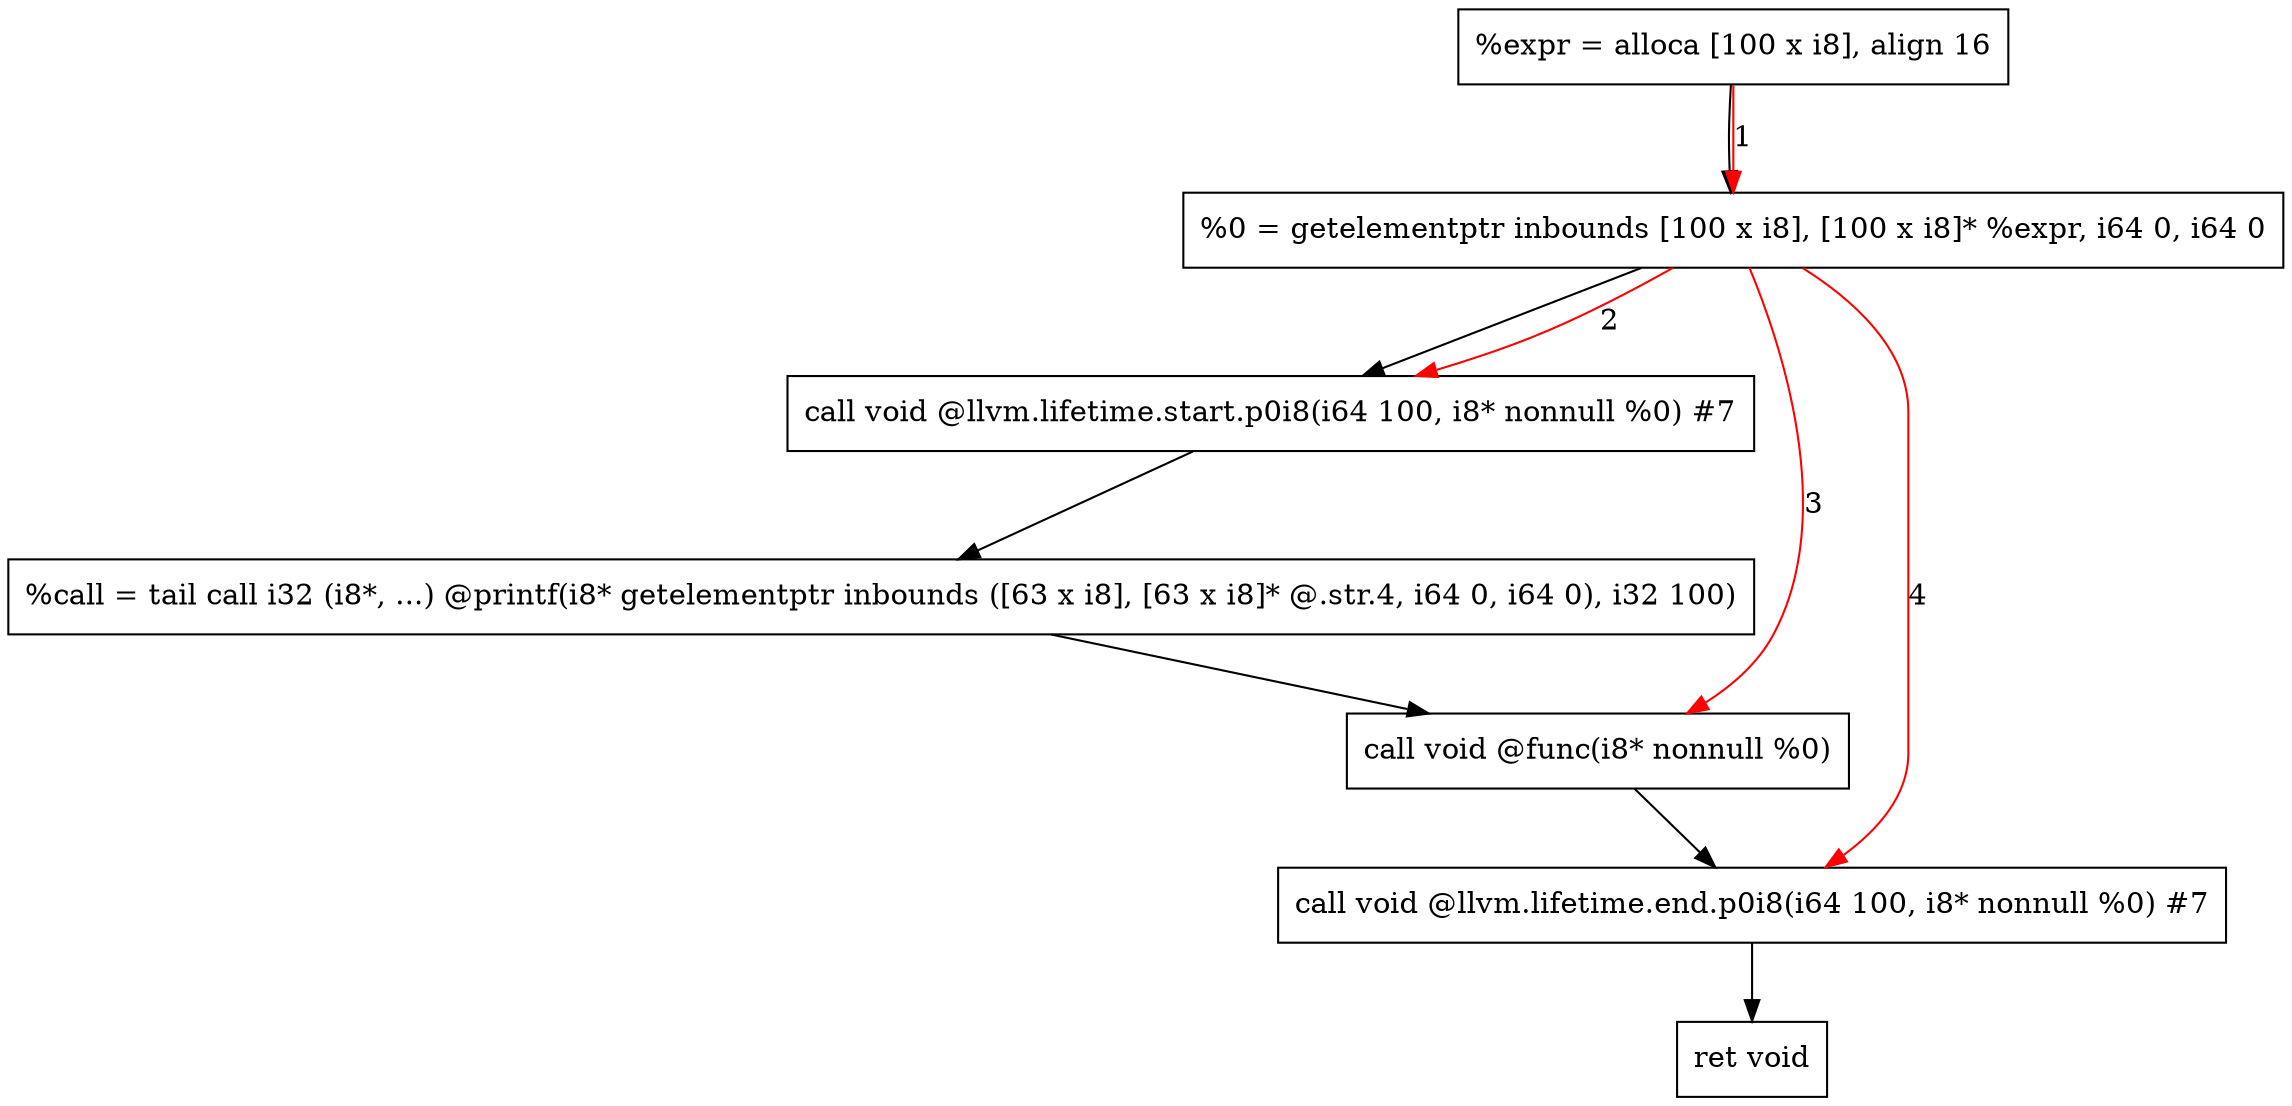 digraph "CDFG for'main' function" {
	Node0x55e7314f5e68[shape=record, label="  %expr = alloca [100 x i8], align 16"]
	Node0x55e7314fa1e8[shape=record, label="  %0 = getelementptr inbounds [100 x i8], [100 x i8]* %expr, i64 0, i64 0"]
	Node0x55e7314fa368[shape=record, label="  call void @llvm.lifetime.start.p0i8(i64 100, i8* nonnull %0) #7"]
	Node0x55e7314fa4d8[shape=record, label="  %call = tail call i32 (i8*, ...) @printf(i8* getelementptr inbounds ([63 x i8], [63 x i8]* @.str.4, i64 0, i64 0), i32 100)"]
	Node0x55e7314fa5f0[shape=record, label="  call void @func(i8* nonnull %0)"]
	Node0x55e7314fa748[shape=record, label="  call void @llvm.lifetime.end.p0i8(i64 100, i8* nonnull %0) #7"]
	Node0x55e7314fa7f0[shape=record, label="  ret void"]
	Node0x55e7314f5e68 -> Node0x55e7314fa1e8
	Node0x55e7314fa1e8 -> Node0x55e7314fa368
	Node0x55e7314fa368 -> Node0x55e7314fa4d8
	Node0x55e7314fa4d8 -> Node0x55e7314fa5f0
	Node0x55e7314fa5f0 -> Node0x55e7314fa748
	Node0x55e7314fa748 -> Node0x55e7314fa7f0
edge [color=red]
	Node0x55e7314f5e68 -> Node0x55e7314fa1e8[label="1"]
	Node0x55e7314fa1e8 -> Node0x55e7314fa368[label="2"]
	Node0x55e7314fa1e8 -> Node0x55e7314fa5f0[label="3"]
	Node0x55e7314fa1e8 -> Node0x55e7314fa748[label="4"]
}
